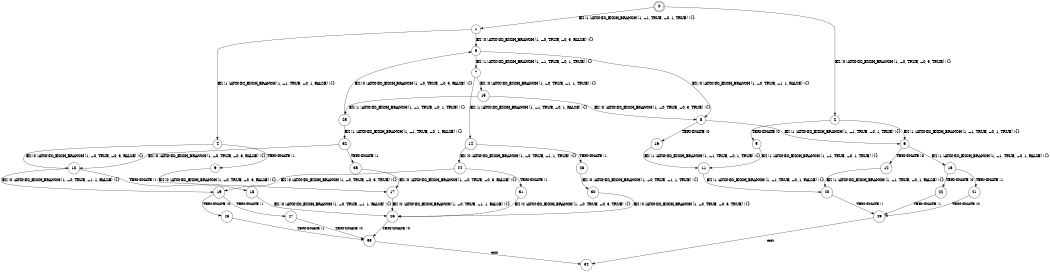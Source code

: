 digraph BCG {
size = "7, 10.5";
center = TRUE;
node [shape = circle];
0 [peripheries = 2];
0 -> 1 [label = "EX !1 !ATOMIC_EXCH_BRANCH (1, +1, TRUE, +0, 1, TRUE) !{}"];
0 -> 2 [label = "EX !0 !ATOMIC_EXCH_BRANCH (1, +0, TRUE, +0, 3, TRUE) !{}"];
1 -> 3 [label = "EX !0 !ATOMIC_EXCH_BRANCH (1, +0, TRUE, +0, 3, FALSE) !{}"];
1 -> 4 [label = "EX !1 !ATOMIC_EXCH_BRANCH (1, +1, TRUE, +0, 1, FALSE) !{}"];
2 -> 5 [label = "TERMINATE !0"];
2 -> 6 [label = "EX !1 !ATOMIC_EXCH_BRANCH (1, +1, TRUE, +0, 1, TRUE) !{}"];
3 -> 7 [label = "EX !1 !ATOMIC_EXCH_BRANCH (1, +1, TRUE, +0, 1, TRUE) !{}"];
3 -> 8 [label = "EX !0 !ATOMIC_EXCH_BRANCH (1, +0, TRUE, +1, 1, FALSE) !{}"];
4 -> 9 [label = "TERMINATE !1"];
4 -> 10 [label = "EX !0 !ATOMIC_EXCH_BRANCH (1, +0, TRUE, +0, 3, FALSE) !{}"];
5 -> 11 [label = "EX !1 !ATOMIC_EXCH_BRANCH (1, +1, TRUE, +0, 1, TRUE) !{}"];
6 -> 12 [label = "TERMINATE !0"];
6 -> 13 [label = "EX !1 !ATOMIC_EXCH_BRANCH (1, +1, TRUE, +0, 1, FALSE) !{}"];
7 -> 14 [label = "EX !1 !ATOMIC_EXCH_BRANCH (1, +1, TRUE, +0, 1, FALSE) !{}"];
7 -> 15 [label = "EX !0 !ATOMIC_EXCH_BRANCH (1, +0, TRUE, +1, 1, TRUE) !{}"];
8 -> 16 [label = "TERMINATE !0"];
8 -> 6 [label = "EX !1 !ATOMIC_EXCH_BRANCH (1, +1, TRUE, +0, 1, TRUE) !{}"];
9 -> 17 [label = "EX !0 !ATOMIC_EXCH_BRANCH (1, +0, TRUE, +0, 3, FALSE) !{}"];
10 -> 18 [label = "TERMINATE !1"];
10 -> 19 [label = "EX !0 !ATOMIC_EXCH_BRANCH (1, +0, TRUE, +1, 1, FALSE) !{}"];
11 -> 20 [label = "EX !1 !ATOMIC_EXCH_BRANCH (1, +1, TRUE, +0, 1, FALSE) !{}"];
12 -> 20 [label = "EX !1 !ATOMIC_EXCH_BRANCH (1, +1, TRUE, +0, 1, FALSE) !{}"];
13 -> 21 [label = "TERMINATE !1"];
13 -> 22 [label = "TERMINATE !0"];
14 -> 23 [label = "TERMINATE !1"];
14 -> 24 [label = "EX !0 !ATOMIC_EXCH_BRANCH (1, +0, TRUE, +1, 1, TRUE) !{}"];
15 -> 25 [label = "EX !1 !ATOMIC_EXCH_BRANCH (1, +1, TRUE, +0, 1, TRUE) !{}"];
15 -> 8 [label = "EX !0 !ATOMIC_EXCH_BRANCH (1, +0, TRUE, +0, 3, TRUE) !{}"];
16 -> 11 [label = "EX !1 !ATOMIC_EXCH_BRANCH (1, +1, TRUE, +0, 1, TRUE) !{}"];
17 -> 26 [label = "EX !0 !ATOMIC_EXCH_BRANCH (1, +0, TRUE, +1, 1, FALSE) !{}"];
18 -> 26 [label = "EX !0 !ATOMIC_EXCH_BRANCH (1, +0, TRUE, +1, 1, FALSE) !{}"];
19 -> 27 [label = "TERMINATE !1"];
19 -> 28 [label = "TERMINATE !0"];
20 -> 29 [label = "TERMINATE !1"];
21 -> 29 [label = "TERMINATE !0"];
22 -> 29 [label = "TERMINATE !1"];
23 -> 30 [label = "EX !0 !ATOMIC_EXCH_BRANCH (1, +0, TRUE, +1, 1, TRUE) !{}"];
24 -> 31 [label = "TERMINATE !1"];
24 -> 19 [label = "EX !0 !ATOMIC_EXCH_BRANCH (1, +0, TRUE, +0, 3, TRUE) !{}"];
25 -> 32 [label = "EX !1 !ATOMIC_EXCH_BRANCH (1, +1, TRUE, +0, 1, FALSE) !{}"];
25 -> 3 [label = "EX !0 !ATOMIC_EXCH_BRANCH (1, +0, TRUE, +0, 3, FALSE) !{}"];
26 -> 33 [label = "TERMINATE !0"];
27 -> 33 [label = "TERMINATE !0"];
28 -> 33 [label = "TERMINATE !1"];
29 -> 34 [label = "exit"];
30 -> 26 [label = "EX !0 !ATOMIC_EXCH_BRANCH (1, +0, TRUE, +0, 3, TRUE) !{}"];
31 -> 26 [label = "EX !0 !ATOMIC_EXCH_BRANCH (1, +0, TRUE, +0, 3, TRUE) !{}"];
32 -> 35 [label = "TERMINATE !1"];
32 -> 10 [label = "EX !0 !ATOMIC_EXCH_BRANCH (1, +0, TRUE, +0, 3, FALSE) !{}"];
33 -> 34 [label = "exit"];
35 -> 17 [label = "EX !0 !ATOMIC_EXCH_BRANCH (1, +0, TRUE, +0, 3, FALSE) !{}"];
}
